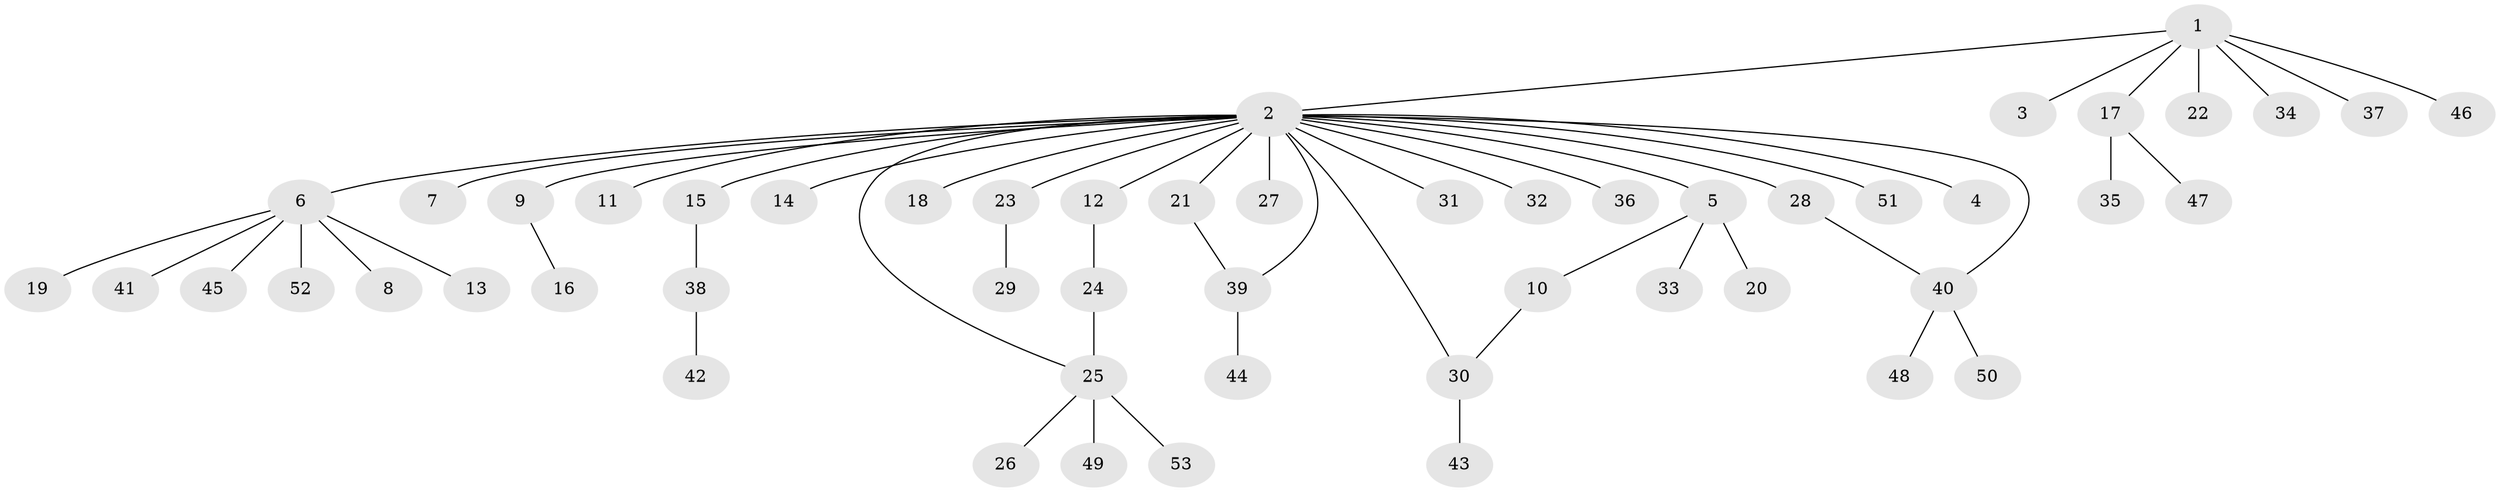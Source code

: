 // coarse degree distribution, {8: 0.023809523809523808, 21: 0.023809523809523808, 1: 0.7142857142857143, 3: 0.07142857142857142, 6: 0.023809523809523808, 2: 0.11904761904761904, 4: 0.023809523809523808}
// Generated by graph-tools (version 1.1) at 2025/41/03/06/25 10:41:52]
// undirected, 53 vertices, 56 edges
graph export_dot {
graph [start="1"]
  node [color=gray90,style=filled];
  1;
  2;
  3;
  4;
  5;
  6;
  7;
  8;
  9;
  10;
  11;
  12;
  13;
  14;
  15;
  16;
  17;
  18;
  19;
  20;
  21;
  22;
  23;
  24;
  25;
  26;
  27;
  28;
  29;
  30;
  31;
  32;
  33;
  34;
  35;
  36;
  37;
  38;
  39;
  40;
  41;
  42;
  43;
  44;
  45;
  46;
  47;
  48;
  49;
  50;
  51;
  52;
  53;
  1 -- 2;
  1 -- 3;
  1 -- 17;
  1 -- 22;
  1 -- 34;
  1 -- 37;
  1 -- 46;
  2 -- 4;
  2 -- 5;
  2 -- 6;
  2 -- 7;
  2 -- 9;
  2 -- 11;
  2 -- 12;
  2 -- 14;
  2 -- 15;
  2 -- 18;
  2 -- 21;
  2 -- 23;
  2 -- 25;
  2 -- 27;
  2 -- 28;
  2 -- 30;
  2 -- 31;
  2 -- 32;
  2 -- 36;
  2 -- 39;
  2 -- 40;
  2 -- 51;
  5 -- 10;
  5 -- 20;
  5 -- 33;
  6 -- 8;
  6 -- 13;
  6 -- 19;
  6 -- 41;
  6 -- 45;
  6 -- 52;
  9 -- 16;
  10 -- 30;
  12 -- 24;
  15 -- 38;
  17 -- 35;
  17 -- 47;
  21 -- 39;
  23 -- 29;
  24 -- 25;
  25 -- 26;
  25 -- 49;
  25 -- 53;
  28 -- 40;
  30 -- 43;
  38 -- 42;
  39 -- 44;
  40 -- 48;
  40 -- 50;
}
